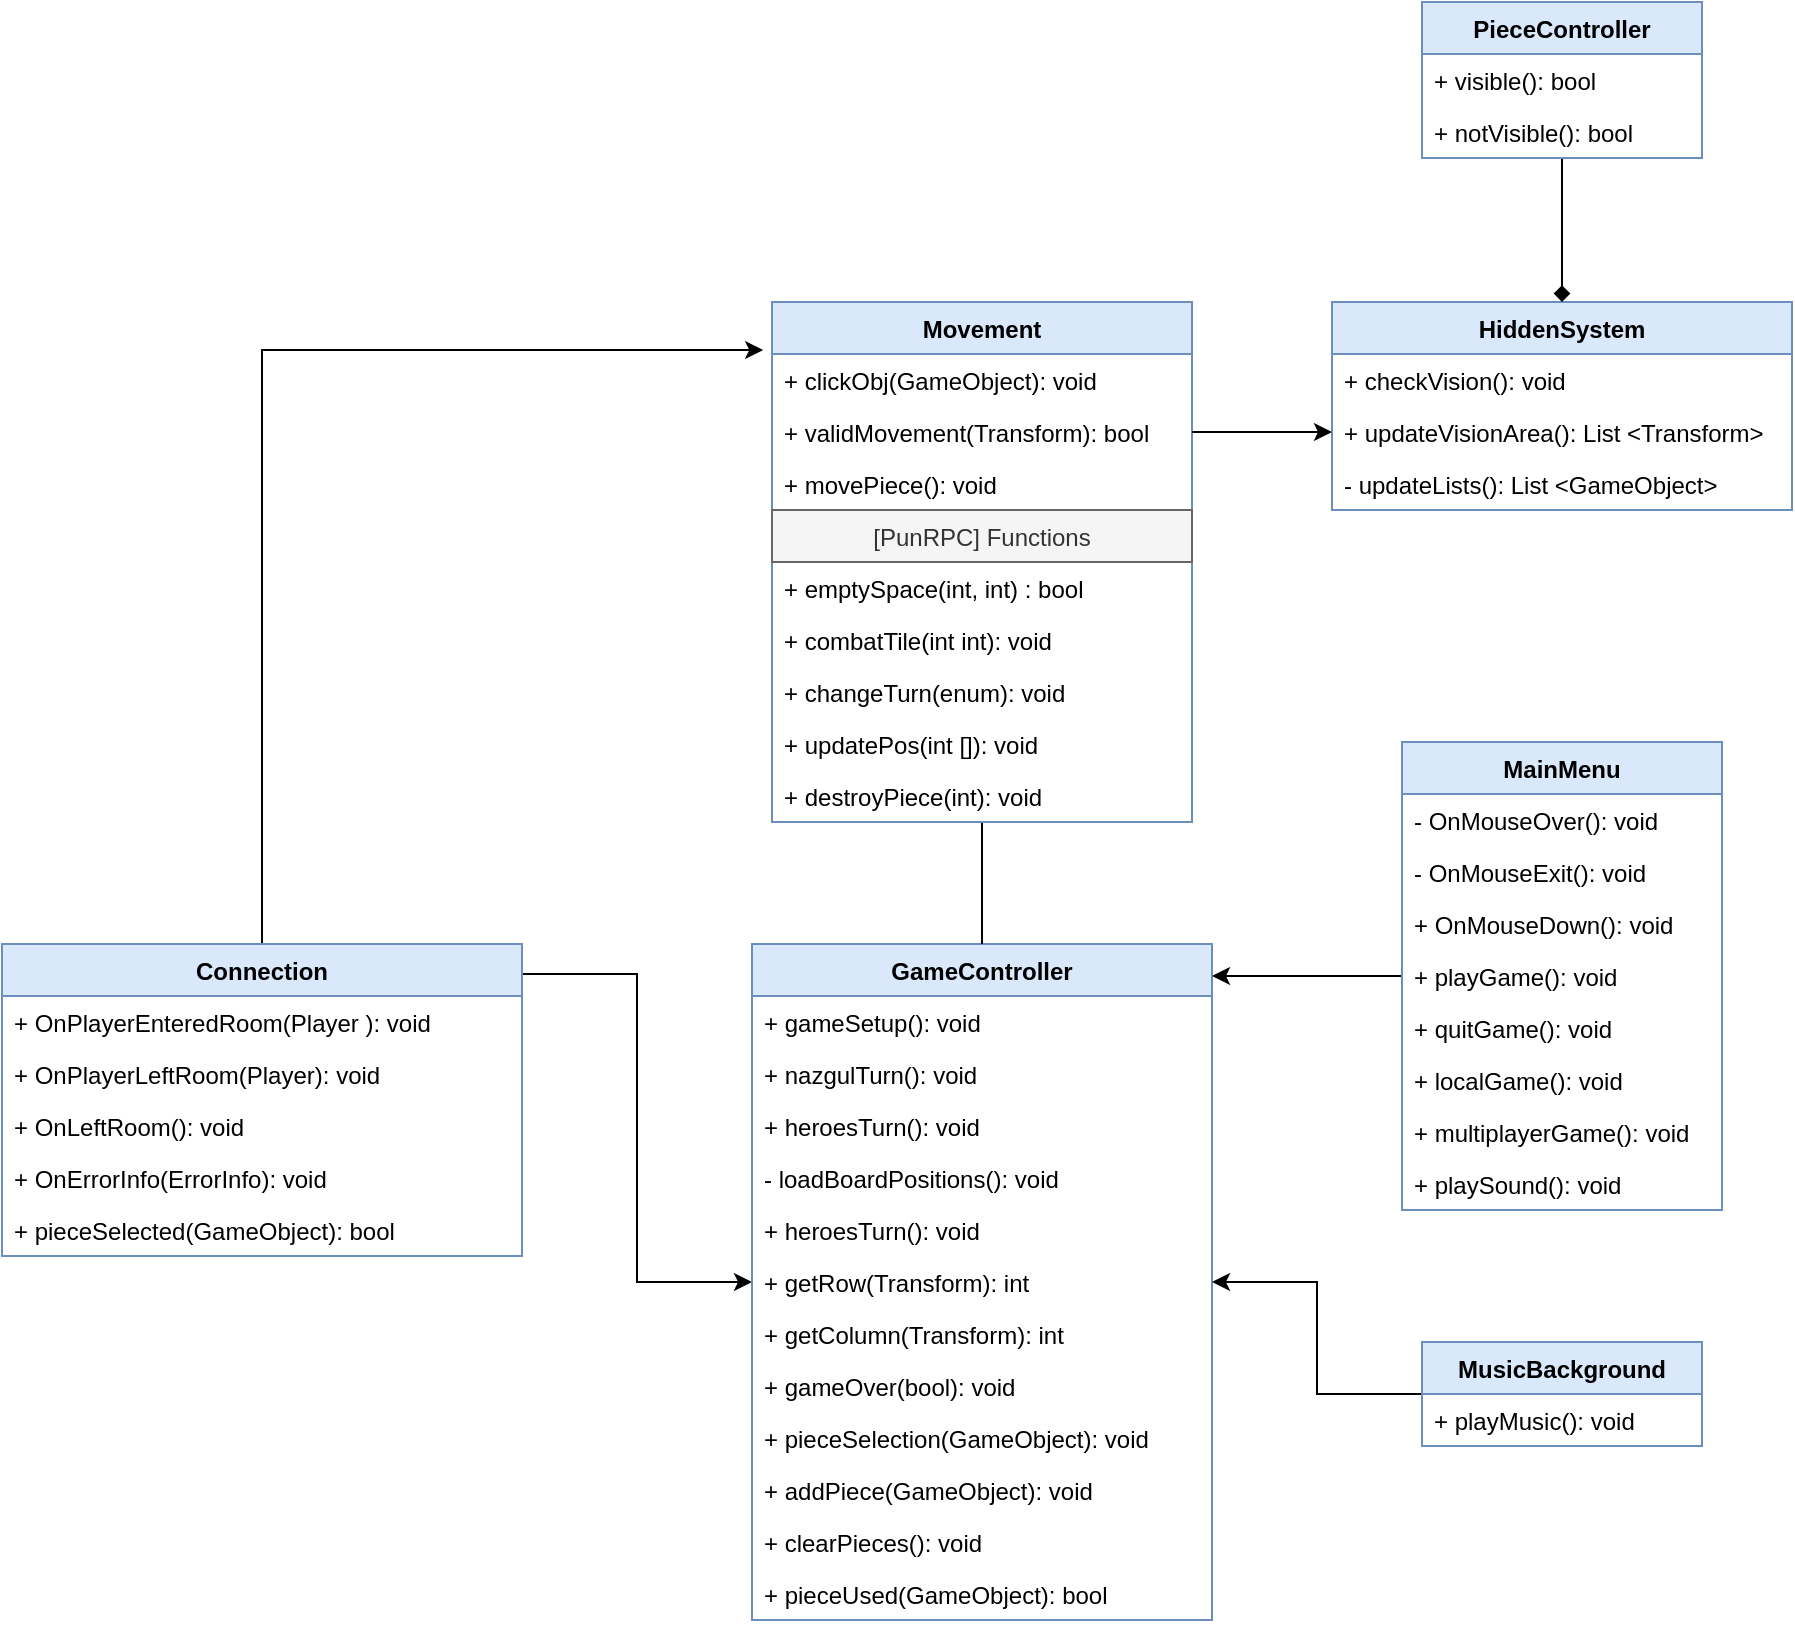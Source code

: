 <mxfile version="14.7.6" type="device"><diagram id="B7I4O86BNmXU0ityUCj6" name="Page-1"><mxGraphModel dx="2249" dy="1874" grid="1" gridSize="10" guides="1" tooltips="1" connect="1" arrows="1" fold="1" page="1" pageScale="1" pageWidth="827" pageHeight="1169" math="0" shadow="0"><root><mxCell id="0"/><mxCell id="1" parent="0"/><mxCell id="iB-YgFxwfeJVF0tiKS8x-31" style="edgeStyle=orthogonalEdgeStyle;rounded=0;orthogonalLoop=1;jettySize=auto;html=1;entryX=1;entryY=0.096;entryDx=0;entryDy=0;entryPerimeter=0;startArrow=classic;startFill=1;endArrow=none;endFill=0;" edge="1" parent="1" source="iB-YgFxwfeJVF0tiKS8x-1" target="iB-YgFxwfeJVF0tiKS8x-25"><mxGeometry relative="1" as="geometry"><mxPoint x="240" y="362" as="targetPoint"/></mxGeometry></mxCell><mxCell id="iB-YgFxwfeJVF0tiKS8x-1" value="GameController" style="swimlane;fontStyle=1;childLayout=stackLayout;horizontal=1;startSize=26;horizontalStack=0;resizeParent=1;resizeParentMax=0;resizeLast=0;collapsible=1;marginBottom=0;fillColor=#dae8fc;strokeColor=#6c8ebf;" vertex="1" parent="1"><mxGeometry x="275" y="271" width="230" height="338" as="geometry"/></mxCell><mxCell id="iB-YgFxwfeJVF0tiKS8x-2" value="+ gameSetup(): void" style="text;strokeColor=none;fillColor=none;align=left;verticalAlign=top;spacingLeft=4;spacingRight=4;overflow=hidden;rotatable=0;points=[[0,0.5],[1,0.5]];portConstraint=eastwest;" vertex="1" parent="iB-YgFxwfeJVF0tiKS8x-1"><mxGeometry y="26" width="230" height="26" as="geometry"/></mxCell><mxCell id="iB-YgFxwfeJVF0tiKS8x-3" value="+ nazgulTurn(): void " style="text;strokeColor=none;fillColor=none;align=left;verticalAlign=top;spacingLeft=4;spacingRight=4;overflow=hidden;rotatable=0;points=[[0,0.5],[1,0.5]];portConstraint=eastwest;" vertex="1" parent="iB-YgFxwfeJVF0tiKS8x-1"><mxGeometry y="52" width="230" height="26" as="geometry"/></mxCell><mxCell id="iB-YgFxwfeJVF0tiKS8x-4" value="+ heroesTurn(): void" style="text;strokeColor=none;fillColor=none;align=left;verticalAlign=top;spacingLeft=4;spacingRight=4;overflow=hidden;rotatable=0;points=[[0,0.5],[1,0.5]];portConstraint=eastwest;" vertex="1" parent="iB-YgFxwfeJVF0tiKS8x-1"><mxGeometry y="78" width="230" height="26" as="geometry"/></mxCell><mxCell id="iB-YgFxwfeJVF0tiKS8x-78" value="- loadBoardPositions(): void" style="text;strokeColor=none;fillColor=none;align=left;verticalAlign=top;spacingLeft=4;spacingRight=4;overflow=hidden;rotatable=0;points=[[0,0.5],[1,0.5]];portConstraint=eastwest;" vertex="1" parent="iB-YgFxwfeJVF0tiKS8x-1"><mxGeometry y="104" width="230" height="26" as="geometry"/></mxCell><mxCell id="iB-YgFxwfeJVF0tiKS8x-79" value="+ heroesTurn(): void" style="text;strokeColor=none;fillColor=none;align=left;verticalAlign=top;spacingLeft=4;spacingRight=4;overflow=hidden;rotatable=0;points=[[0,0.5],[1,0.5]];portConstraint=eastwest;" vertex="1" parent="iB-YgFxwfeJVF0tiKS8x-1"><mxGeometry y="130" width="230" height="26" as="geometry"/></mxCell><mxCell id="iB-YgFxwfeJVF0tiKS8x-80" value="+ getRow(Transform): int" style="text;strokeColor=none;fillColor=none;align=left;verticalAlign=top;spacingLeft=4;spacingRight=4;overflow=hidden;rotatable=0;points=[[0,0.5],[1,0.5]];portConstraint=eastwest;" vertex="1" parent="iB-YgFxwfeJVF0tiKS8x-1"><mxGeometry y="156" width="230" height="26" as="geometry"/></mxCell><mxCell id="iB-YgFxwfeJVF0tiKS8x-82" value="+ getColumn(Transform): int" style="text;strokeColor=none;fillColor=none;align=left;verticalAlign=top;spacingLeft=4;spacingRight=4;overflow=hidden;rotatable=0;points=[[0,0.5],[1,0.5]];portConstraint=eastwest;" vertex="1" parent="iB-YgFxwfeJVF0tiKS8x-1"><mxGeometry y="182" width="230" height="26" as="geometry"/></mxCell><mxCell id="iB-YgFxwfeJVF0tiKS8x-83" value="+ gameOver(bool): void" style="text;strokeColor=none;fillColor=none;align=left;verticalAlign=top;spacingLeft=4;spacingRight=4;overflow=hidden;rotatable=0;points=[[0,0.5],[1,0.5]];portConstraint=eastwest;" vertex="1" parent="iB-YgFxwfeJVF0tiKS8x-1"><mxGeometry y="208" width="230" height="26" as="geometry"/></mxCell><mxCell id="iB-YgFxwfeJVF0tiKS8x-84" value="+ pieceSelection(GameObject): void" style="text;strokeColor=none;fillColor=none;align=left;verticalAlign=top;spacingLeft=4;spacingRight=4;overflow=hidden;rotatable=0;points=[[0,0.5],[1,0.5]];portConstraint=eastwest;" vertex="1" parent="iB-YgFxwfeJVF0tiKS8x-1"><mxGeometry y="234" width="230" height="26" as="geometry"/></mxCell><mxCell id="iB-YgFxwfeJVF0tiKS8x-86" value="+ addPiece(GameObject): void" style="text;strokeColor=none;fillColor=none;align=left;verticalAlign=top;spacingLeft=4;spacingRight=4;overflow=hidden;rotatable=0;points=[[0,0.5],[1,0.5]];portConstraint=eastwest;" vertex="1" parent="iB-YgFxwfeJVF0tiKS8x-1"><mxGeometry y="260" width="230" height="26" as="geometry"/></mxCell><mxCell id="iB-YgFxwfeJVF0tiKS8x-87" value="+ clearPieces(): void" style="text;strokeColor=none;fillColor=none;align=left;verticalAlign=top;spacingLeft=4;spacingRight=4;overflow=hidden;rotatable=0;points=[[0,0.5],[1,0.5]];portConstraint=eastwest;" vertex="1" parent="iB-YgFxwfeJVF0tiKS8x-1"><mxGeometry y="286" width="230" height="26" as="geometry"/></mxCell><mxCell id="iB-YgFxwfeJVF0tiKS8x-88" value="+ pieceUsed(GameObject): bool" style="text;strokeColor=none;fillColor=none;align=left;verticalAlign=top;spacingLeft=4;spacingRight=4;overflow=hidden;rotatable=0;points=[[0,0.5],[1,0.5]];portConstraint=eastwest;" vertex="1" parent="iB-YgFxwfeJVF0tiKS8x-1"><mxGeometry y="312" width="230" height="26" as="geometry"/></mxCell><mxCell id="iB-YgFxwfeJVF0tiKS8x-33" style="edgeStyle=orthogonalEdgeStyle;rounded=0;orthogonalLoop=1;jettySize=auto;html=1;entryX=0.5;entryY=0;entryDx=0;entryDy=0;endArrow=none;endFill=0;" edge="1" parent="1" source="iB-YgFxwfeJVF0tiKS8x-5" target="iB-YgFxwfeJVF0tiKS8x-1"><mxGeometry relative="1" as="geometry"/></mxCell><mxCell id="iB-YgFxwfeJVF0tiKS8x-5" value="Movement" style="swimlane;fontStyle=1;childLayout=stackLayout;horizontal=1;startSize=26;horizontalStack=0;resizeParent=1;resizeParentMax=0;resizeLast=0;collapsible=1;marginBottom=0;fillColor=#dae8fc;strokeColor=#6c8ebf;" vertex="1" parent="1"><mxGeometry x="285" y="-50" width="210" height="260" as="geometry"/></mxCell><mxCell id="iB-YgFxwfeJVF0tiKS8x-6" value="+ clickObj(GameObject): void" style="text;strokeColor=none;fillColor=none;align=left;verticalAlign=top;spacingLeft=4;spacingRight=4;overflow=hidden;rotatable=0;points=[[0,0.5],[1,0.5]];portConstraint=eastwest;" vertex="1" parent="iB-YgFxwfeJVF0tiKS8x-5"><mxGeometry y="26" width="210" height="26" as="geometry"/></mxCell><mxCell id="iB-YgFxwfeJVF0tiKS8x-7" value="+ validMovement(Transform): bool" style="text;strokeColor=none;fillColor=none;align=left;verticalAlign=top;spacingLeft=4;spacingRight=4;overflow=hidden;rotatable=0;points=[[0,0.5],[1,0.5]];portConstraint=eastwest;" vertex="1" parent="iB-YgFxwfeJVF0tiKS8x-5"><mxGeometry y="52" width="210" height="26" as="geometry"/></mxCell><mxCell id="iB-YgFxwfeJVF0tiKS8x-8" value="+ movePiece(): void" style="text;strokeColor=none;fillColor=none;align=left;verticalAlign=top;spacingLeft=4;spacingRight=4;overflow=hidden;rotatable=0;points=[[0,0.5],[1,0.5]];portConstraint=eastwest;" vertex="1" parent="iB-YgFxwfeJVF0tiKS8x-5"><mxGeometry y="78" width="210" height="26" as="geometry"/></mxCell><mxCell id="iB-YgFxwfeJVF0tiKS8x-77" value="[PunRPC] Functions" style="text;strokeColor=#666666;fillColor=#f5f5f5;align=center;verticalAlign=top;spacingLeft=4;spacingRight=4;overflow=hidden;rotatable=0;points=[[0,0.5],[1,0.5]];portConstraint=eastwest;fontColor=#333333;" vertex="1" parent="iB-YgFxwfeJVF0tiKS8x-5"><mxGeometry y="104" width="210" height="26" as="geometry"/></mxCell><mxCell id="iB-YgFxwfeJVF0tiKS8x-72" value="+ emptySpace(int, int) : bool" style="text;strokeColor=none;fillColor=none;align=left;verticalAlign=top;spacingLeft=4;spacingRight=4;overflow=hidden;rotatable=0;points=[[0,0.5],[1,0.5]];portConstraint=eastwest;" vertex="1" parent="iB-YgFxwfeJVF0tiKS8x-5"><mxGeometry y="130" width="210" height="26" as="geometry"/></mxCell><mxCell id="iB-YgFxwfeJVF0tiKS8x-73" value="+ combatTile(int int): void" style="text;strokeColor=none;fillColor=none;align=left;verticalAlign=top;spacingLeft=4;spacingRight=4;overflow=hidden;rotatable=0;points=[[0,0.5],[1,0.5]];portConstraint=eastwest;" vertex="1" parent="iB-YgFxwfeJVF0tiKS8x-5"><mxGeometry y="156" width="210" height="26" as="geometry"/></mxCell><mxCell id="iB-YgFxwfeJVF0tiKS8x-74" value="+ changeTurn(enum): void" style="text;strokeColor=none;fillColor=none;align=left;verticalAlign=top;spacingLeft=4;spacingRight=4;overflow=hidden;rotatable=0;points=[[0,0.5],[1,0.5]];portConstraint=eastwest;" vertex="1" parent="iB-YgFxwfeJVF0tiKS8x-5"><mxGeometry y="182" width="210" height="26" as="geometry"/></mxCell><mxCell id="iB-YgFxwfeJVF0tiKS8x-75" value="+ updatePos(int []): void" style="text;strokeColor=none;fillColor=none;align=left;verticalAlign=top;spacingLeft=4;spacingRight=4;overflow=hidden;rotatable=0;points=[[0,0.5],[1,0.5]];portConstraint=eastwest;" vertex="1" parent="iB-YgFxwfeJVF0tiKS8x-5"><mxGeometry y="208" width="210" height="26" as="geometry"/></mxCell><mxCell id="iB-YgFxwfeJVF0tiKS8x-76" value="+ destroyPiece(int): void" style="text;strokeColor=none;fillColor=none;align=left;verticalAlign=top;spacingLeft=4;spacingRight=4;overflow=hidden;rotatable=0;points=[[0,0.5],[1,0.5]];portConstraint=eastwest;" vertex="1" parent="iB-YgFxwfeJVF0tiKS8x-5"><mxGeometry y="234" width="210" height="26" as="geometry"/></mxCell><mxCell id="iB-YgFxwfeJVF0tiKS8x-9" value="HiddenSystem" style="swimlane;fontStyle=1;childLayout=stackLayout;horizontal=1;startSize=26;horizontalStack=0;resizeParent=1;resizeParentMax=0;resizeLast=0;collapsible=1;marginBottom=0;fillColor=#dae8fc;strokeColor=#6c8ebf;" vertex="1" parent="1"><mxGeometry x="565" y="-50" width="230" height="104" as="geometry"/></mxCell><mxCell id="iB-YgFxwfeJVF0tiKS8x-10" value="+ checkVision(): void" style="text;strokeColor=none;fillColor=none;align=left;verticalAlign=top;spacingLeft=4;spacingRight=4;overflow=hidden;rotatable=0;points=[[0,0.5],[1,0.5]];portConstraint=eastwest;" vertex="1" parent="iB-YgFxwfeJVF0tiKS8x-9"><mxGeometry y="26" width="230" height="26" as="geometry"/></mxCell><mxCell id="iB-YgFxwfeJVF0tiKS8x-11" value="+ updateVisionArea(): List &lt;Transform&gt;" style="text;strokeColor=none;fillColor=none;align=left;verticalAlign=top;spacingLeft=4;spacingRight=4;overflow=hidden;rotatable=0;points=[[0,0.5],[1,0.5]];portConstraint=eastwest;" vertex="1" parent="iB-YgFxwfeJVF0tiKS8x-9"><mxGeometry y="52" width="230" height="26" as="geometry"/></mxCell><mxCell id="iB-YgFxwfeJVF0tiKS8x-12" value="- updateLists(): List &lt;GameObject&gt;" style="text;strokeColor=none;fillColor=none;align=left;verticalAlign=top;spacingLeft=4;spacingRight=4;overflow=hidden;rotatable=0;points=[[0,0.5],[1,0.5]];portConstraint=eastwest;" vertex="1" parent="iB-YgFxwfeJVF0tiKS8x-9"><mxGeometry y="78" width="230" height="26" as="geometry"/></mxCell><mxCell id="iB-YgFxwfeJVF0tiKS8x-36" style="edgeStyle=orthogonalEdgeStyle;rounded=0;orthogonalLoop=1;jettySize=auto;html=1;endArrow=classic;endFill=1;" edge="1" parent="1" source="iB-YgFxwfeJVF0tiKS8x-13"><mxGeometry relative="1" as="geometry"><mxPoint x="505" y="287" as="targetPoint"/></mxGeometry></mxCell><mxCell id="iB-YgFxwfeJVF0tiKS8x-13" value="MainMenu" style="swimlane;fontStyle=1;childLayout=stackLayout;horizontal=1;startSize=26;horizontalStack=0;resizeParent=1;resizeParentMax=0;resizeLast=0;collapsible=1;marginBottom=0;fillColor=#dae8fc;strokeColor=#6c8ebf;" vertex="1" parent="1"><mxGeometry x="600" y="170" width="160" height="234" as="geometry"/></mxCell><mxCell id="iB-YgFxwfeJVF0tiKS8x-14" value="- OnMouseOver(): void" style="text;strokeColor=none;fillColor=none;align=left;verticalAlign=top;spacingLeft=4;spacingRight=4;overflow=hidden;rotatable=0;points=[[0,0.5],[1,0.5]];portConstraint=eastwest;" vertex="1" parent="iB-YgFxwfeJVF0tiKS8x-13"><mxGeometry y="26" width="160" height="26" as="geometry"/></mxCell><mxCell id="iB-YgFxwfeJVF0tiKS8x-15" value="- OnMouseExit(): void" style="text;strokeColor=none;fillColor=none;align=left;verticalAlign=top;spacingLeft=4;spacingRight=4;overflow=hidden;rotatable=0;points=[[0,0.5],[1,0.5]];portConstraint=eastwest;" vertex="1" parent="iB-YgFxwfeJVF0tiKS8x-13"><mxGeometry y="52" width="160" height="26" as="geometry"/></mxCell><mxCell id="iB-YgFxwfeJVF0tiKS8x-62" value="+ OnMouseDown(): void" style="text;strokeColor=none;fillColor=none;align=left;verticalAlign=top;spacingLeft=4;spacingRight=4;overflow=hidden;rotatable=0;points=[[0,0.5],[1,0.5]];portConstraint=eastwest;" vertex="1" parent="iB-YgFxwfeJVF0tiKS8x-13"><mxGeometry y="78" width="160" height="26" as="geometry"/></mxCell><mxCell id="iB-YgFxwfeJVF0tiKS8x-16" value="+ playGame(): void" style="text;strokeColor=none;fillColor=none;align=left;verticalAlign=top;spacingLeft=4;spacingRight=4;overflow=hidden;rotatable=0;points=[[0,0.5],[1,0.5]];portConstraint=eastwest;" vertex="1" parent="iB-YgFxwfeJVF0tiKS8x-13"><mxGeometry y="104" width="160" height="26" as="geometry"/></mxCell><mxCell id="iB-YgFxwfeJVF0tiKS8x-58" value="+ quitGame(): void" style="text;strokeColor=none;fillColor=none;align=left;verticalAlign=top;spacingLeft=4;spacingRight=4;overflow=hidden;rotatable=0;points=[[0,0.5],[1,0.5]];portConstraint=eastwest;" vertex="1" parent="iB-YgFxwfeJVF0tiKS8x-13"><mxGeometry y="130" width="160" height="26" as="geometry"/></mxCell><mxCell id="iB-YgFxwfeJVF0tiKS8x-59" value="+ localGame(): void" style="text;strokeColor=none;fillColor=none;align=left;verticalAlign=top;spacingLeft=4;spacingRight=4;overflow=hidden;rotatable=0;points=[[0,0.5],[1,0.5]];portConstraint=eastwest;" vertex="1" parent="iB-YgFxwfeJVF0tiKS8x-13"><mxGeometry y="156" width="160" height="26" as="geometry"/></mxCell><mxCell id="iB-YgFxwfeJVF0tiKS8x-60" value="+ multiplayerGame(): void" style="text;strokeColor=none;fillColor=none;align=left;verticalAlign=top;spacingLeft=4;spacingRight=4;overflow=hidden;rotatable=0;points=[[0,0.5],[1,0.5]];portConstraint=eastwest;" vertex="1" parent="iB-YgFxwfeJVF0tiKS8x-13"><mxGeometry y="182" width="160" height="26" as="geometry"/></mxCell><mxCell id="iB-YgFxwfeJVF0tiKS8x-61" value="+ playSound(): void" style="text;strokeColor=none;fillColor=none;align=left;verticalAlign=top;spacingLeft=4;spacingRight=4;overflow=hidden;rotatable=0;points=[[0,0.5],[1,0.5]];portConstraint=eastwest;" vertex="1" parent="iB-YgFxwfeJVF0tiKS8x-13"><mxGeometry y="208" width="160" height="26" as="geometry"/></mxCell><mxCell id="iB-YgFxwfeJVF0tiKS8x-99" style="edgeStyle=orthogonalEdgeStyle;rounded=0;orthogonalLoop=1;jettySize=auto;html=1;fontColor=#000000;endArrow=classic;endFill=1;" edge="1" parent="1" source="iB-YgFxwfeJVF0tiKS8x-17" target="iB-YgFxwfeJVF0tiKS8x-1"><mxGeometry relative="1" as="geometry"/></mxCell><mxCell id="iB-YgFxwfeJVF0tiKS8x-17" value="MusicBackground" style="swimlane;fontStyle=1;childLayout=stackLayout;horizontal=1;startSize=26;horizontalStack=0;resizeParent=1;resizeParentMax=0;resizeLast=0;collapsible=1;marginBottom=0;fillColor=#dae8fc;strokeColor=#6c8ebf;" vertex="1" parent="1"><mxGeometry x="610" y="470" width="140" height="52" as="geometry"/></mxCell><mxCell id="iB-YgFxwfeJVF0tiKS8x-18" value="+ playMusic(): void" style="text;strokeColor=none;fillColor=none;align=left;verticalAlign=top;spacingLeft=4;spacingRight=4;overflow=hidden;rotatable=0;points=[[0,0.5],[1,0.5]];portConstraint=eastwest;" vertex="1" parent="iB-YgFxwfeJVF0tiKS8x-17"><mxGeometry y="26" width="140" height="26" as="geometry"/></mxCell><mxCell id="iB-YgFxwfeJVF0tiKS8x-38" style="edgeStyle=orthogonalEdgeStyle;rounded=0;orthogonalLoop=1;jettySize=auto;html=1;entryX=0.5;entryY=0;entryDx=0;entryDy=0;endArrow=diamond;endFill=1;" edge="1" parent="1" source="iB-YgFxwfeJVF0tiKS8x-21" target="iB-YgFxwfeJVF0tiKS8x-9"><mxGeometry relative="1" as="geometry"/></mxCell><mxCell id="iB-YgFxwfeJVF0tiKS8x-21" value="PieceController" style="swimlane;fontStyle=1;childLayout=stackLayout;horizontal=1;startSize=26;horizontalStack=0;resizeParent=1;resizeParentMax=0;resizeLast=0;collapsible=1;marginBottom=0;fillColor=#dae8fc;strokeColor=#6c8ebf;" vertex="1" parent="1"><mxGeometry x="610" y="-200" width="140" height="78" as="geometry"/></mxCell><mxCell id="iB-YgFxwfeJVF0tiKS8x-22" value="+ visible(): bool" style="text;strokeColor=none;fillColor=none;align=left;verticalAlign=top;spacingLeft=4;spacingRight=4;overflow=hidden;rotatable=0;points=[[0,0.5],[1,0.5]];portConstraint=eastwest;" vertex="1" parent="iB-YgFxwfeJVF0tiKS8x-21"><mxGeometry y="26" width="140" height="26" as="geometry"/></mxCell><mxCell id="iB-YgFxwfeJVF0tiKS8x-23" value="+ notVisible(): bool" style="text;strokeColor=none;fillColor=none;align=left;verticalAlign=top;spacingLeft=4;spacingRight=4;overflow=hidden;rotatable=0;points=[[0,0.5],[1,0.5]];portConstraint=eastwest;" vertex="1" parent="iB-YgFxwfeJVF0tiKS8x-21"><mxGeometry y="52" width="140" height="26" as="geometry"/></mxCell><mxCell id="iB-YgFxwfeJVF0tiKS8x-32" style="edgeStyle=orthogonalEdgeStyle;rounded=0;orthogonalLoop=1;jettySize=auto;html=1;entryX=-0.021;entryY=-0.077;entryDx=0;entryDy=0;entryPerimeter=0;" edge="1" parent="1" source="iB-YgFxwfeJVF0tiKS8x-25" target="iB-YgFxwfeJVF0tiKS8x-6"><mxGeometry relative="1" as="geometry"/></mxCell><mxCell id="iB-YgFxwfeJVF0tiKS8x-25" value="Connection" style="swimlane;fontStyle=1;childLayout=stackLayout;horizontal=1;startSize=26;horizontalStack=0;resizeParent=1;resizeParentMax=0;resizeLast=0;collapsible=1;marginBottom=0;fillColor=#dae8fc;strokeColor=#6c8ebf;" vertex="1" parent="1"><mxGeometry x="-100" y="271" width="260" height="156" as="geometry"/></mxCell><mxCell id="iB-YgFxwfeJVF0tiKS8x-26" value="+ OnPlayerEnteredRoom(Player ): void" style="text;strokeColor=none;fillColor=none;align=left;verticalAlign=top;spacingLeft=4;spacingRight=4;overflow=hidden;rotatable=0;points=[[0,0.5],[1,0.5]];portConstraint=eastwest;" vertex="1" parent="iB-YgFxwfeJVF0tiKS8x-25"><mxGeometry y="26" width="260" height="26" as="geometry"/></mxCell><mxCell id="iB-YgFxwfeJVF0tiKS8x-27" value="+ OnPlayerLeftRoom(Player): void" style="text;strokeColor=none;fillColor=none;align=left;verticalAlign=top;spacingLeft=4;spacingRight=4;overflow=hidden;rotatable=0;points=[[0,0.5],[1,0.5]];portConstraint=eastwest;" vertex="1" parent="iB-YgFxwfeJVF0tiKS8x-25"><mxGeometry y="52" width="260" height="26" as="geometry"/></mxCell><mxCell id="iB-YgFxwfeJVF0tiKS8x-28" value="+ OnLeftRoom(): void" style="text;strokeColor=none;fillColor=none;align=left;verticalAlign=top;spacingLeft=4;spacingRight=4;overflow=hidden;rotatable=0;points=[[0,0.5],[1,0.5]];portConstraint=eastwest;" vertex="1" parent="iB-YgFxwfeJVF0tiKS8x-25"><mxGeometry y="78" width="260" height="26" as="geometry"/></mxCell><mxCell id="iB-YgFxwfeJVF0tiKS8x-89" value="+ OnErrorInfo(ErrorInfo): void" style="text;strokeColor=none;fillColor=none;align=left;verticalAlign=top;spacingLeft=4;spacingRight=4;overflow=hidden;rotatable=0;points=[[0,0.5],[1,0.5]];portConstraint=eastwest;" vertex="1" parent="iB-YgFxwfeJVF0tiKS8x-25"><mxGeometry y="104" width="260" height="26" as="geometry"/></mxCell><mxCell id="iB-YgFxwfeJVF0tiKS8x-90" value="+ pieceSelected(GameObject): bool" style="text;strokeColor=none;fillColor=none;align=left;verticalAlign=top;spacingLeft=4;spacingRight=4;overflow=hidden;rotatable=0;points=[[0,0.5],[1,0.5]];portConstraint=eastwest;" vertex="1" parent="iB-YgFxwfeJVF0tiKS8x-25"><mxGeometry y="130" width="260" height="26" as="geometry"/></mxCell><mxCell id="iB-YgFxwfeJVF0tiKS8x-34" style="edgeStyle=orthogonalEdgeStyle;rounded=0;orthogonalLoop=1;jettySize=auto;html=1;entryX=0;entryY=0.5;entryDx=0;entryDy=0;endArrow=classic;endFill=1;" edge="1" parent="1" source="iB-YgFxwfeJVF0tiKS8x-7" target="iB-YgFxwfeJVF0tiKS8x-11"><mxGeometry relative="1" as="geometry"/></mxCell></root></mxGraphModel></diagram></mxfile>